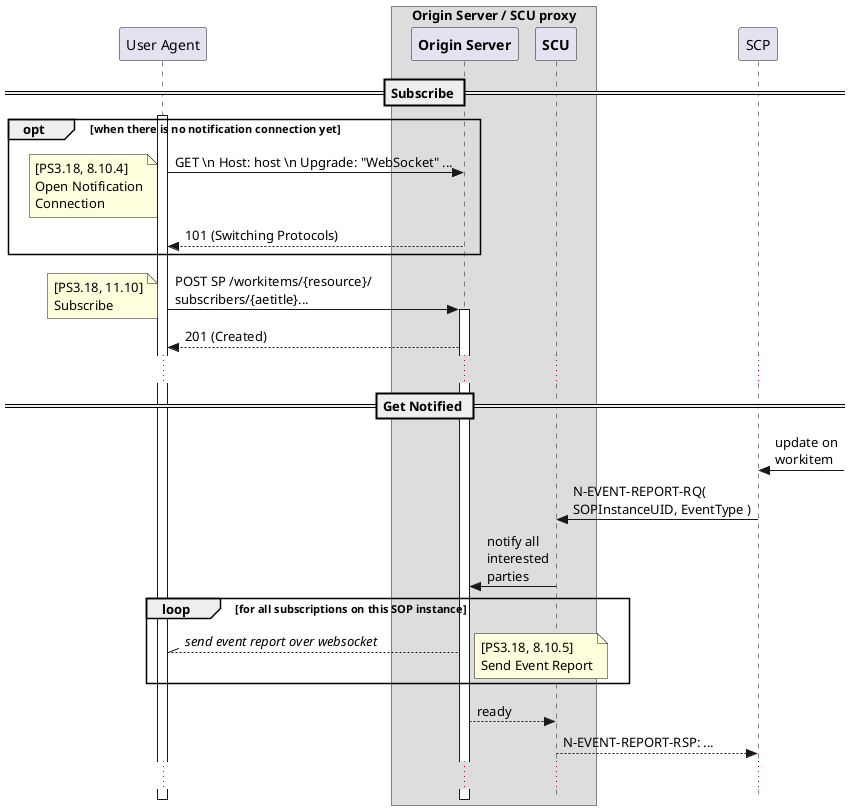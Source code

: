 @startuml SCP-UA Proxy
!pragma teoz true
skinparam style strictuml
hide footbox

participant "User Agent" as UA
box Origin Server / SCU proxy
  participant "**Origin Server**" as OS
  participant "**SCU**" as SCU
end box
participant "SCP" as SCP

== Subscribe ==
activate UA
opt when there is no notification connection yet
  UA -> OS: GET \\n Host: host \\n Upgrade: "WebSocket" ...
  note left: [PS3.18, 8.10.4]\nOpen Notification\nConnection
  UA <-- OS: 101 (Switching Protocols)
end
UA -> OS: POST SP /workitems/{resource}/\nsubscribers/{aetitle}...
note left: [PS3.18, 11.10]\nSubscribe
activate OS
UA <-- OS: 201 (Created)
...
== Get Notified ==
SCP <-]: update on\nworkitem
SCU <- SCP: N-EVENT-REPORT-RQ(\nSOPInstanceUID, EventType )
OS <- SCU: notify all\ninterested\nparties
loop for all subscriptions on this SOP instance
  UA //-- OS: //send event report over websocket//
  note right: [PS3.18, 8.10.5]\nSend Event Report
end
OS --> SCU: ready
SCU --> SCP: N-EVENT-REPORT-RSP: ...
...
